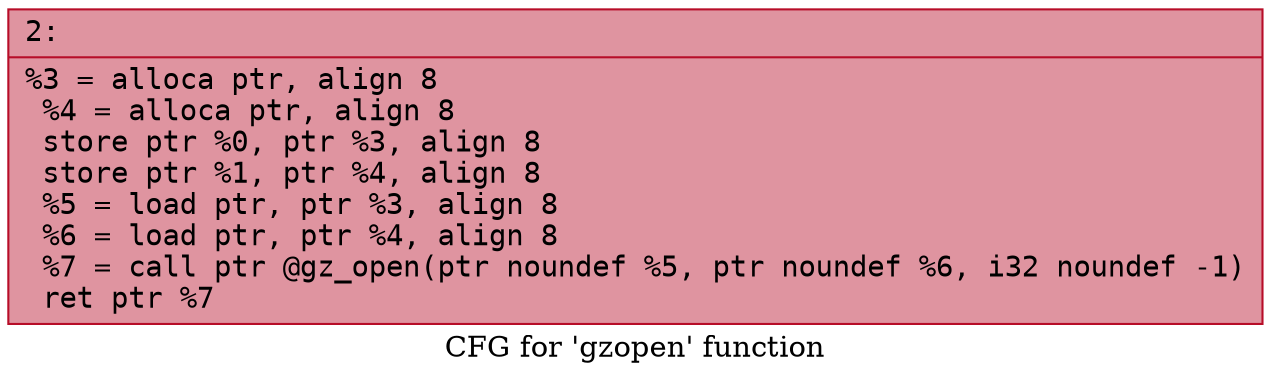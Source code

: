 digraph "CFG for 'gzopen' function" {
	label="CFG for 'gzopen' function";

	Node0x600001032300 [shape=record,color="#b70d28ff", style=filled, fillcolor="#b70d2870" fontname="Courier",label="{2:\l|  %3 = alloca ptr, align 8\l  %4 = alloca ptr, align 8\l  store ptr %0, ptr %3, align 8\l  store ptr %1, ptr %4, align 8\l  %5 = load ptr, ptr %3, align 8\l  %6 = load ptr, ptr %4, align 8\l  %7 = call ptr @gz_open(ptr noundef %5, ptr noundef %6, i32 noundef -1)\l  ret ptr %7\l}"];
}
